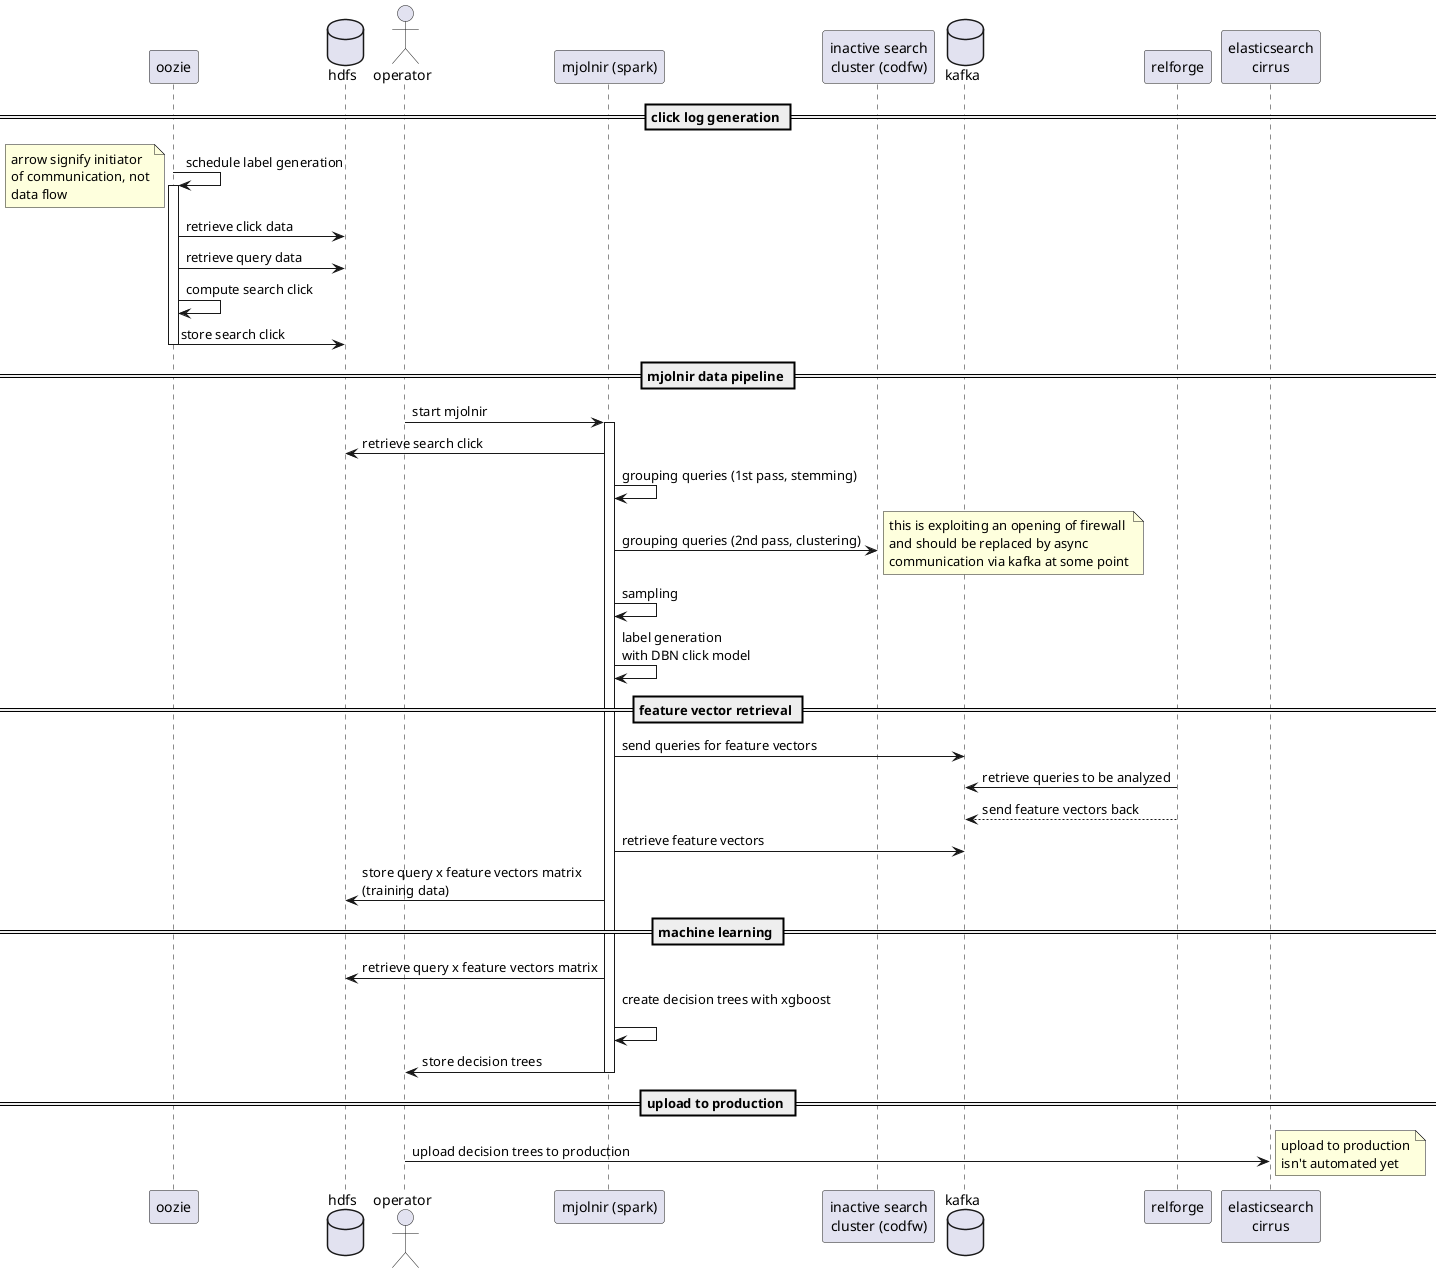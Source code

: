 @startuml

== click log generation ==
oozie -> oozie: schedule label generation

note left
  arrow signify initiator
  of communication, not
  data flow
end note

activate oozie

database hdfs
oozie -> hdfs: retrieve click data
oozie -> hdfs: retrieve query data
oozie -> oozie: compute search click
oozie -> hdfs: store search click

deactivate oozie

== mjolnir data pipeline ==
actor operator

operator -> "mjolnir (spark)": start mjolnir

activate "mjolnir (spark)"
"mjolnir (spark)" -> hdfs: retrieve search click
"mjolnir (spark)" -> "mjolnir (spark)": grouping queries (1st pass, stemming)
"mjolnir (spark)" -> "inactive search\ncluster (codfw)": grouping queries (2nd pass, clustering)
note right
  this is exploiting an opening of firewall
  and should be replaced by async
  communication via kafka at some point
end note
"mjolnir (spark)" -> "mjolnir (spark)": sampling
"mjolnir (spark)" -> "mjolnir (spark)": label generation\nwith DBN click model

== feature vector retrieval ==
database kafka
"mjolnir (spark)" -> kafka: send queries for feature vectors

relforge -> kafka: retrieve queries to be analyzed
relforge --> kafka: send feature vectors back

"mjolnir (spark)" -> kafka: retrieve feature vectors
"mjolnir (spark)" -> hdfs: store query x feature vectors matrix\n(training data)

== machine learning ==
"mjolnir (spark)" -> hdfs: retrieve query x feature vectors matrix
"mjolnir (spark)" -> "mjolnir (spark)": create decision trees with xgboost\n
"mjolnir (spark)" -> operator: store decision trees
deactivate "mjolnir (spark)"

== upload to production ==

operator -> "elasticsearch\ncirrus": upload decision trees to production
note right
 upload to production
 isn't automated yet
end note

@enduml


